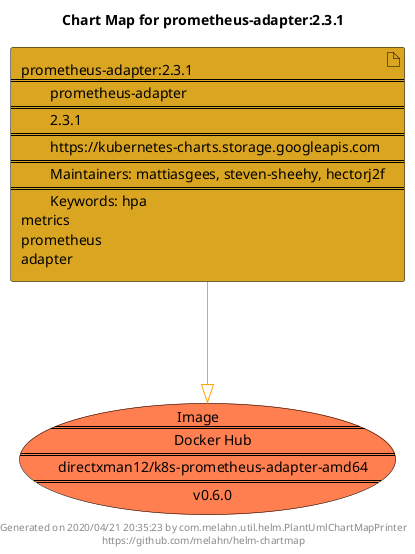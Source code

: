 @startuml
skinparam linetype ortho
skinparam backgroundColor white
skinparam usecaseBorderColor black
skinparam usecaseArrowColor LightSlateGray
skinparam artifactBorderColor black
skinparam artifactArrowColor LightSlateGray

title Chart Map for prometheus-adapter:2.3.1

'There is one referenced Helm Chart
artifact "prometheus-adapter:2.3.1\n====\n\tprometheus-adapter\n====\n\t2.3.1\n====\n\thttps://kubernetes-charts.storage.googleapis.com\n====\n\tMaintainers: mattiasgees, steven-sheehy, hectorj2f\n====\n\tKeywords: hpa\nmetrics\nprometheus\nadapter" as prometheus_adapter_2_3_1 #GoldenRod

'There is one referenced Docker Image
usecase "Image\n====\n\tDocker Hub\n====\n\tdirectxman12/k8s-prometheus-adapter-amd64\n====\n\tv0.6.0" as directxman12_k8s_prometheus_adapter_amd64_v0_6_0 #Coral

'Chart Dependencies
prometheus_adapter_2_3_1--[#orange]-|>directxman12_k8s_prometheus_adapter_amd64_v0_6_0

center footer Generated on 2020/04/21 20:35:23 by com.melahn.util.helm.PlantUmlChartMapPrinter\nhttps://github.com/melahn/helm-chartmap
@enduml
